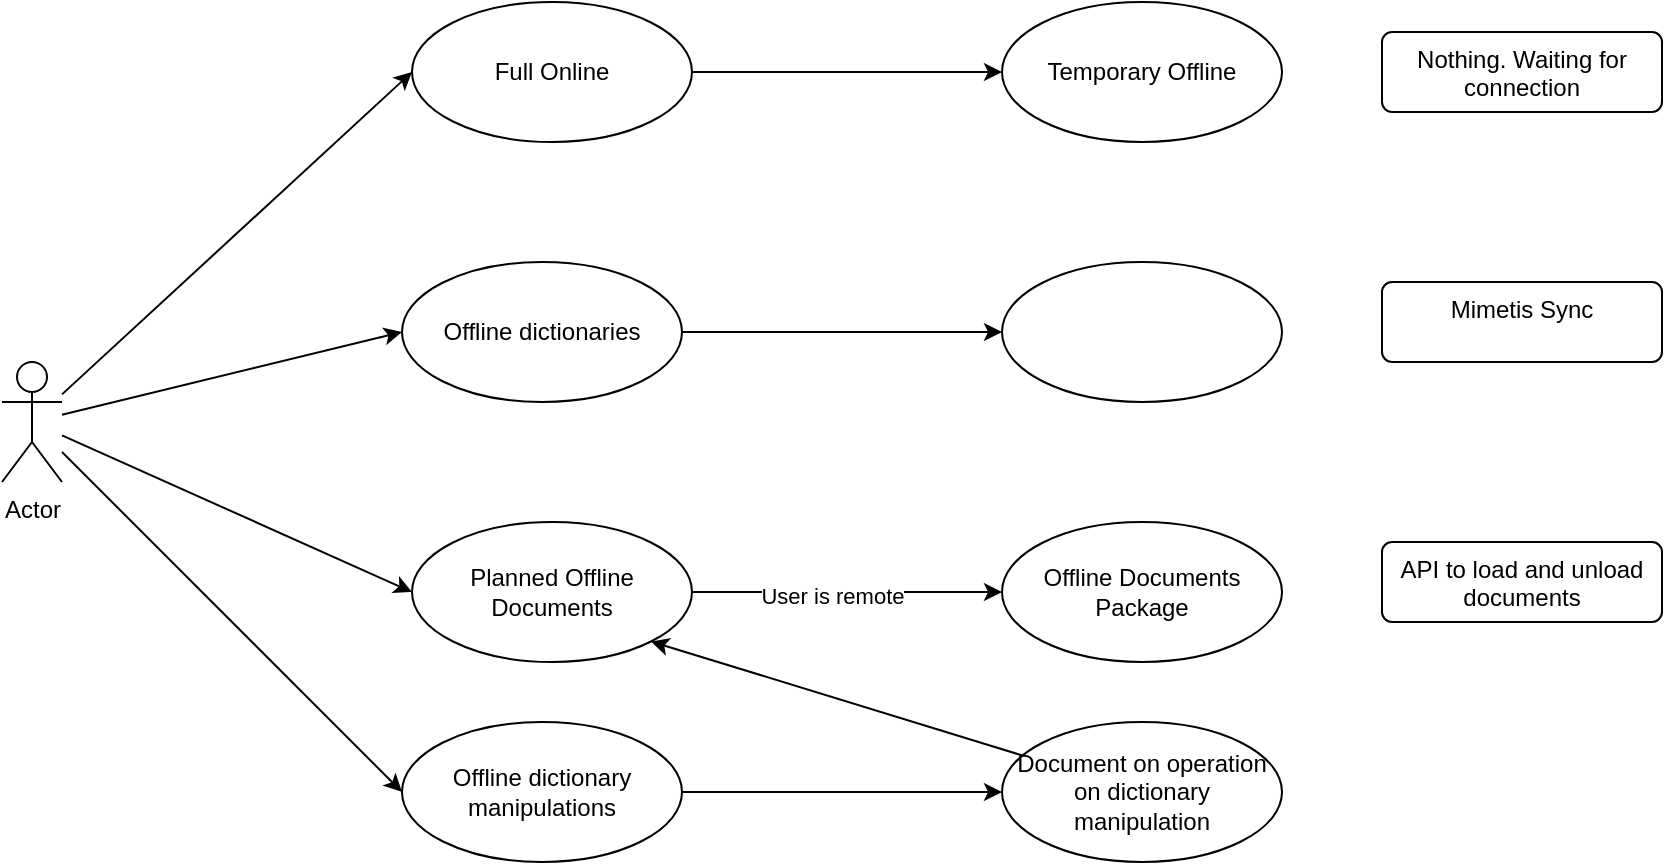<mxfile version="20.6.2" type="device"><diagram id="m7Ztz8quXaVtP5YM6vM_" name="Page-1"><mxGraphModel dx="970" dy="570" grid="1" gridSize="10" guides="1" tooltips="1" connect="1" arrows="1" fold="1" page="1" pageScale="1" pageWidth="850" pageHeight="1100" math="0" shadow="0"><root><mxCell id="0"/><mxCell id="1" parent="0"/><mxCell id="0XomvfXCE9Vis-oM_990-5" style="rounded=0;orthogonalLoop=1;jettySize=auto;html=1;entryX=0;entryY=0.5;entryDx=0;entryDy=0;" edge="1" parent="1" source="0XomvfXCE9Vis-oM_990-1" target="0XomvfXCE9Vis-oM_990-2"><mxGeometry relative="1" as="geometry"/></mxCell><mxCell id="0XomvfXCE9Vis-oM_990-7" style="edgeStyle=none;rounded=0;orthogonalLoop=1;jettySize=auto;html=1;entryX=0;entryY=0.5;entryDx=0;entryDy=0;" edge="1" parent="1" source="0XomvfXCE9Vis-oM_990-1" target="0XomvfXCE9Vis-oM_990-3"><mxGeometry relative="1" as="geometry"/></mxCell><mxCell id="0XomvfXCE9Vis-oM_990-9" style="edgeStyle=none;rounded=0;orthogonalLoop=1;jettySize=auto;html=1;entryX=0;entryY=0.5;entryDx=0;entryDy=0;" edge="1" parent="1" source="0XomvfXCE9Vis-oM_990-1" target="0XomvfXCE9Vis-oM_990-8"><mxGeometry relative="1" as="geometry"/></mxCell><mxCell id="0XomvfXCE9Vis-oM_990-11" style="edgeStyle=none;rounded=0;orthogonalLoop=1;jettySize=auto;html=1;entryX=0;entryY=0.5;entryDx=0;entryDy=0;" edge="1" parent="1" source="0XomvfXCE9Vis-oM_990-1" target="0XomvfXCE9Vis-oM_990-10"><mxGeometry relative="1" as="geometry"/></mxCell><mxCell id="0XomvfXCE9Vis-oM_990-1" value="Actor" style="shape=umlActor;verticalLabelPosition=bottom;verticalAlign=top;html=1;outlineConnect=0;" vertex="1" parent="1"><mxGeometry x="80" y="220" width="30" height="60" as="geometry"/></mxCell><mxCell id="0XomvfXCE9Vis-oM_990-6" style="edgeStyle=none;rounded=0;orthogonalLoop=1;jettySize=auto;html=1;entryX=0;entryY=0.5;entryDx=0;entryDy=0;" edge="1" parent="1" source="0XomvfXCE9Vis-oM_990-2" target="0XomvfXCE9Vis-oM_990-4"><mxGeometry relative="1" as="geometry"/></mxCell><mxCell id="0XomvfXCE9Vis-oM_990-2" value="Full Online" style="ellipse;whiteSpace=wrap;html=1;" vertex="1" parent="1"><mxGeometry x="285" y="40" width="140" height="70" as="geometry"/></mxCell><mxCell id="0XomvfXCE9Vis-oM_990-14" style="edgeStyle=none;rounded=0;orthogonalLoop=1;jettySize=auto;html=1;entryX=0;entryY=0.5;entryDx=0;entryDy=0;" edge="1" parent="1" source="0XomvfXCE9Vis-oM_990-3" target="0XomvfXCE9Vis-oM_990-13"><mxGeometry relative="1" as="geometry"/></mxCell><mxCell id="0XomvfXCE9Vis-oM_990-15" value="User is remote" style="edgeLabel;html=1;align=center;verticalAlign=middle;resizable=0;points=[];" vertex="1" connectable="0" parent="0XomvfXCE9Vis-oM_990-14"><mxGeometry x="-0.1" y="-2" relative="1" as="geometry"><mxPoint as="offset"/></mxGeometry></mxCell><mxCell id="0XomvfXCE9Vis-oM_990-3" value="Planned Offline Documents" style="ellipse;whiteSpace=wrap;html=1;" vertex="1" parent="1"><mxGeometry x="285" y="300" width="140" height="70" as="geometry"/></mxCell><mxCell id="0XomvfXCE9Vis-oM_990-4" value="Temporary Offline" style="ellipse;whiteSpace=wrap;html=1;" vertex="1" parent="1"><mxGeometry x="580" y="40" width="140" height="70" as="geometry"/></mxCell><mxCell id="0XomvfXCE9Vis-oM_990-17" style="edgeStyle=none;rounded=0;orthogonalLoop=1;jettySize=auto;html=1;entryX=0;entryY=0.5;entryDx=0;entryDy=0;" edge="1" parent="1" source="0XomvfXCE9Vis-oM_990-8" target="0XomvfXCE9Vis-oM_990-16"><mxGeometry relative="1" as="geometry"/></mxCell><mxCell id="0XomvfXCE9Vis-oM_990-8" value="Offline dictionaries" style="ellipse;whiteSpace=wrap;html=1;" vertex="1" parent="1"><mxGeometry x="280" y="170" width="140" height="70" as="geometry"/></mxCell><mxCell id="0XomvfXCE9Vis-oM_990-21" style="edgeStyle=none;rounded=0;orthogonalLoop=1;jettySize=auto;html=1;exitX=1;exitY=0.5;exitDx=0;exitDy=0;entryX=0;entryY=0.5;entryDx=0;entryDy=0;" edge="1" parent="1" source="0XomvfXCE9Vis-oM_990-10" target="0XomvfXCE9Vis-oM_990-19"><mxGeometry relative="1" as="geometry"/></mxCell><mxCell id="0XomvfXCE9Vis-oM_990-10" value="Offline dictionary manipulations" style="ellipse;whiteSpace=wrap;html=1;" vertex="1" parent="1"><mxGeometry x="280" y="400" width="140" height="70" as="geometry"/></mxCell><mxCell id="0XomvfXCE9Vis-oM_990-13" value="Offline Documents Package" style="ellipse;whiteSpace=wrap;html=1;" vertex="1" parent="1"><mxGeometry x="580" y="300" width="140" height="70" as="geometry"/></mxCell><mxCell id="0XomvfXCE9Vis-oM_990-16" value="" style="ellipse;whiteSpace=wrap;html=1;" vertex="1" parent="1"><mxGeometry x="580" y="170" width="140" height="70" as="geometry"/></mxCell><mxCell id="0XomvfXCE9Vis-oM_990-20" style="edgeStyle=none;rounded=0;orthogonalLoop=1;jettySize=auto;html=1;entryX=1;entryY=1;entryDx=0;entryDy=0;" edge="1" parent="1" source="0XomvfXCE9Vis-oM_990-19" target="0XomvfXCE9Vis-oM_990-3"><mxGeometry relative="1" as="geometry"/></mxCell><mxCell id="0XomvfXCE9Vis-oM_990-19" value="Document on operation on dictionary manipulation" style="ellipse;whiteSpace=wrap;html=1;" vertex="1" parent="1"><mxGeometry x="580" y="400" width="140" height="70" as="geometry"/></mxCell><mxCell id="0XomvfXCE9Vis-oM_990-22" value="Nothing. Waiting for connection" style="html=1;align=center;verticalAlign=top;rounded=1;absoluteArcSize=1;arcSize=10;dashed=0;whiteSpace=wrap;" vertex="1" parent="1"><mxGeometry x="770" y="55" width="140" height="40" as="geometry"/></mxCell><mxCell id="0XomvfXCE9Vis-oM_990-23" value="Mimetis Sync" style="html=1;align=center;verticalAlign=top;rounded=1;absoluteArcSize=1;arcSize=10;dashed=0;whiteSpace=wrap;" vertex="1" parent="1"><mxGeometry x="770" y="180" width="140" height="40" as="geometry"/></mxCell><mxCell id="0XomvfXCE9Vis-oM_990-24" value="API to load and unload documents" style="html=1;align=center;verticalAlign=top;rounded=1;absoluteArcSize=1;arcSize=10;dashed=0;whiteSpace=wrap;" vertex="1" parent="1"><mxGeometry x="770" y="310" width="140" height="40" as="geometry"/></mxCell></root></mxGraphModel></diagram></mxfile>